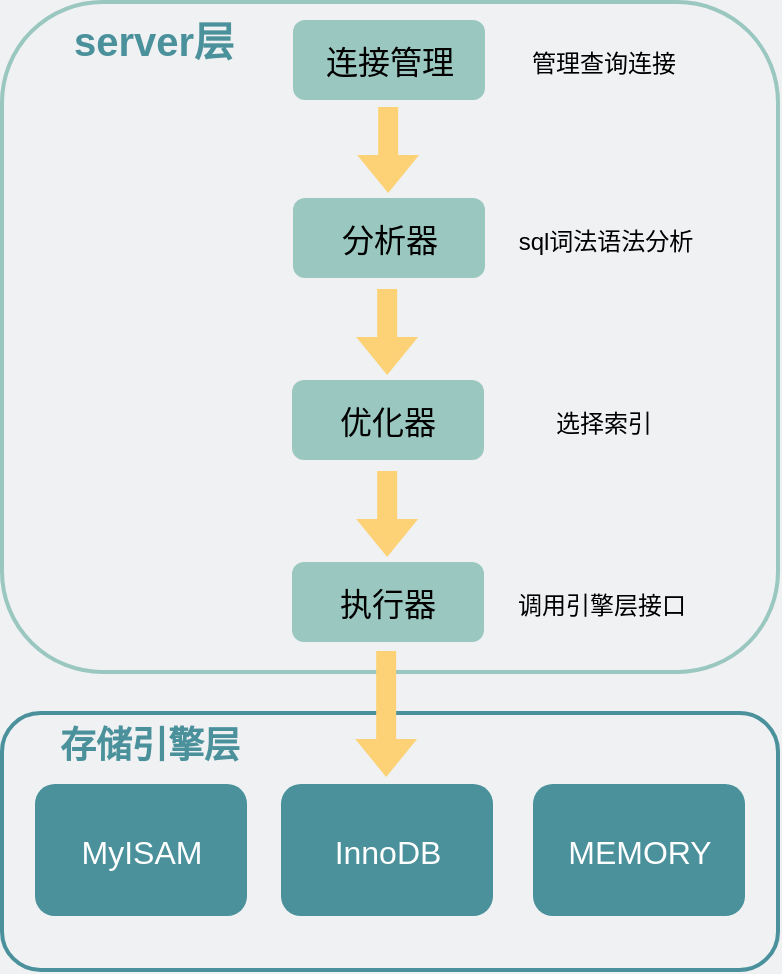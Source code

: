 <mxfile version="16.6.7" type="github">
  <diagram id="3228e29e-7158-1315-38df-8450db1d8a1d" name="Page-1">
    <mxGraphModel dx="1298" dy="699" grid="0" gridSize="10" guides="1" tooltips="1" connect="1" arrows="1" fold="1" page="1" pageScale="1" pageWidth="500" pageHeight="260" background="#EFF1F3" math="0" shadow="0">
      <root>
        <mxCell id="0" />
        <mxCell id="1" parent="0" />
        <mxCell id="23iM9Gp5Ji6-i4gFpPbt-2" value="" style="rounded=1;whiteSpace=wrap;html=1;fillColor=none;strokeColor=#9AC7BF;strokeWidth=2;" vertex="1" parent="1">
          <mxGeometry x="56" y="19" width="388" height="335" as="geometry" />
        </mxCell>
        <mxCell id="23iM9Gp5Ji6-i4gFpPbt-3" value="&lt;font size=&quot;1&quot; color=&quot;#4a919b&quot;&gt;&lt;b style=&quot;font-size: 20px&quot;&gt;server层&lt;/b&gt;&lt;/font&gt;" style="text;html=1;strokeColor=none;fillColor=none;align=center;verticalAlign=middle;whiteSpace=wrap;rounded=0;" vertex="1" parent="1">
          <mxGeometry x="81" y="22" width="102" height="32" as="geometry" />
        </mxCell>
        <mxCell id="23iM9Gp5Ji6-i4gFpPbt-4" value="&lt;font style=&quot;font-size: 16px&quot; color=&quot;#000000&quot;&gt;连接管理&lt;/font&gt;" style="rounded=1;whiteSpace=wrap;html=1;fontSize=22;fontColor=#FFFFFF;fillColor=#9AC7BF;strokeColor=none;" vertex="1" parent="1">
          <mxGeometry x="201.5" y="28" width="96" height="40" as="geometry" />
        </mxCell>
        <mxCell id="23iM9Gp5Ji6-i4gFpPbt-7" value="&lt;font color=&quot;#000000&quot;&gt;&lt;span style=&quot;font-size: 16px&quot;&gt;分析器&lt;/span&gt;&lt;/font&gt;" style="rounded=1;whiteSpace=wrap;html=1;fontSize=22;fontColor=#FFFFFF;fillColor=#9AC7BF;strokeColor=none;" vertex="1" parent="1">
          <mxGeometry x="201.5" y="117" width="96" height="40" as="geometry" />
        </mxCell>
        <mxCell id="23iM9Gp5Ji6-i4gFpPbt-9" value="" style="shape=flexArrow;endArrow=classic;html=1;rounded=0;fontSize=16;fontColor=#000000;fillColor=#FDD276;strokeColor=none;" edge="1" parent="1">
          <mxGeometry width="50" height="50" relative="1" as="geometry">
            <mxPoint x="249.08" y="71" as="sourcePoint" />
            <mxPoint x="249.08" y="115" as="targetPoint" />
          </mxGeometry>
        </mxCell>
        <mxCell id="23iM9Gp5Ji6-i4gFpPbt-10" value="&lt;font color=&quot;#000000&quot;&gt;&lt;span style=&quot;font-size: 16px&quot;&gt;优化器&lt;/span&gt;&lt;/font&gt;" style="rounded=1;whiteSpace=wrap;html=1;fontSize=22;fontColor=#FFFFFF;fillColor=#9AC7BF;strokeColor=none;" vertex="1" parent="1">
          <mxGeometry x="201" y="208" width="96" height="40" as="geometry" />
        </mxCell>
        <mxCell id="23iM9Gp5Ji6-i4gFpPbt-11" value="" style="shape=flexArrow;endArrow=classic;html=1;rounded=0;fontSize=16;fontColor=#000000;fillColor=#FDD276;strokeColor=none;" edge="1" parent="1">
          <mxGeometry width="50" height="50" relative="1" as="geometry">
            <mxPoint x="248.58" y="162" as="sourcePoint" />
            <mxPoint x="248.58" y="206" as="targetPoint" />
          </mxGeometry>
        </mxCell>
        <mxCell id="23iM9Gp5Ji6-i4gFpPbt-13" value="&lt;font color=&quot;#000000&quot;&gt;&lt;span style=&quot;font-size: 16px&quot;&gt;执行器&lt;/span&gt;&lt;/font&gt;" style="rounded=1;whiteSpace=wrap;html=1;fontSize=22;fontColor=#FFFFFF;fillColor=#9AC7BF;strokeColor=none;" vertex="1" parent="1">
          <mxGeometry x="201" y="299" width="96" height="40" as="geometry" />
        </mxCell>
        <mxCell id="23iM9Gp5Ji6-i4gFpPbt-14" value="" style="shape=flexArrow;endArrow=classic;html=1;rounded=0;fontSize=16;fontColor=#000000;fillColor=#FDD276;strokeColor=none;" edge="1" parent="1">
          <mxGeometry width="50" height="50" relative="1" as="geometry">
            <mxPoint x="248.58" y="253" as="sourcePoint" />
            <mxPoint x="248.58" y="297" as="targetPoint" />
          </mxGeometry>
        </mxCell>
        <mxCell id="23iM9Gp5Ji6-i4gFpPbt-15" value="&lt;font style=&quot;font-size: 12px&quot;&gt;管理查询连接&lt;/font&gt;" style="text;html=1;strokeColor=none;fillColor=none;align=center;verticalAlign=middle;whiteSpace=wrap;rounded=0;fontSize=16;fontColor=#000000;" vertex="1" parent="1">
          <mxGeometry x="297.5" y="32.5" width="118" height="31" as="geometry" />
        </mxCell>
        <mxCell id="23iM9Gp5Ji6-i4gFpPbt-16" value="&lt;font style=&quot;font-size: 12px&quot;&gt;sql词法语法分析&lt;/font&gt;" style="text;html=1;strokeColor=none;fillColor=none;align=center;verticalAlign=middle;whiteSpace=wrap;rounded=0;fontSize=16;fontColor=#000000;" vertex="1" parent="1">
          <mxGeometry x="299" y="121.5" width="118" height="31" as="geometry" />
        </mxCell>
        <mxCell id="23iM9Gp5Ji6-i4gFpPbt-17" value="&lt;font style=&quot;font-size: 12px&quot;&gt;选择索引&lt;/font&gt;" style="text;html=1;strokeColor=none;fillColor=none;align=center;verticalAlign=middle;whiteSpace=wrap;rounded=0;fontSize=16;fontColor=#000000;" vertex="1" parent="1">
          <mxGeometry x="297.5" y="212.5" width="118" height="31" as="geometry" />
        </mxCell>
        <mxCell id="23iM9Gp5Ji6-i4gFpPbt-18" value="&lt;font style=&quot;font-size: 12px&quot;&gt;调用引擎层接口&lt;/font&gt;" style="text;html=1;strokeColor=none;fillColor=none;align=center;verticalAlign=middle;whiteSpace=wrap;rounded=0;fontSize=16;fontColor=#000000;" vertex="1" parent="1">
          <mxGeometry x="297" y="303.5" width="118" height="31" as="geometry" />
        </mxCell>
        <mxCell id="23iM9Gp5Ji6-i4gFpPbt-19" value="" style="rounded=1;whiteSpace=wrap;html=1;fillColor=none;strokeColor=#4A919B;strokeWidth=2;" vertex="1" parent="1">
          <mxGeometry x="56" y="374.5" width="388" height="128.5" as="geometry" />
        </mxCell>
        <mxCell id="23iM9Gp5Ji6-i4gFpPbt-21" value="&lt;font&gt;&lt;span style=&quot;font-size: 16px&quot;&gt;MEMORY&lt;/span&gt;&lt;/font&gt;" style="rounded=1;whiteSpace=wrap;html=1;fontSize=22;fontColor=#FFFFFF;fillColor=#4A919B;strokeColor=none;" vertex="1" parent="1">
          <mxGeometry x="321.5" y="410" width="106" height="66" as="geometry" />
        </mxCell>
        <mxCell id="23iM9Gp5Ji6-i4gFpPbt-22" value="&lt;font&gt;&lt;span style=&quot;font-size: 16px&quot;&gt;InnoDB&lt;/span&gt;&lt;/font&gt;" style="rounded=1;whiteSpace=wrap;html=1;fontSize=22;fontColor=#FFFFFF;fillColor=#4A919B;strokeColor=none;" vertex="1" parent="1">
          <mxGeometry x="195.5" y="410" width="106" height="66" as="geometry" />
        </mxCell>
        <mxCell id="23iM9Gp5Ji6-i4gFpPbt-23" value="&lt;font&gt;&lt;span style=&quot;font-size: 16px&quot;&gt;MyISAM&lt;/span&gt;&lt;/font&gt;" style="rounded=1;whiteSpace=wrap;html=1;fontSize=22;fontColor=#FFFFFF;fillColor=#4A919B;strokeColor=none;" vertex="1" parent="1">
          <mxGeometry x="72.5" y="410" width="106" height="66" as="geometry" />
        </mxCell>
        <mxCell id="23iM9Gp5Ji6-i4gFpPbt-24" value="" style="shape=flexArrow;endArrow=classic;html=1;rounded=0;fontSize=16;fontColor=#000000;fillColor=#FDD276;strokeColor=none;" edge="1" parent="1">
          <mxGeometry width="50" height="50" relative="1" as="geometry">
            <mxPoint x="248.08" y="343" as="sourcePoint" />
            <mxPoint x="248.08" y="407" as="targetPoint" />
          </mxGeometry>
        </mxCell>
        <mxCell id="23iM9Gp5Ji6-i4gFpPbt-25" value="&lt;font size=&quot;1&quot; color=&quot;#4a919b&quot;&gt;&lt;b style=&quot;font-size: 18px&quot;&gt;存储引擎层&lt;/b&gt;&lt;/font&gt;" style="text;html=1;strokeColor=none;fillColor=none;align=center;verticalAlign=middle;whiteSpace=wrap;rounded=0;" vertex="1" parent="1">
          <mxGeometry x="75.5" y="374.5" width="107.5" height="32.5" as="geometry" />
        </mxCell>
      </root>
    </mxGraphModel>
  </diagram>
</mxfile>
